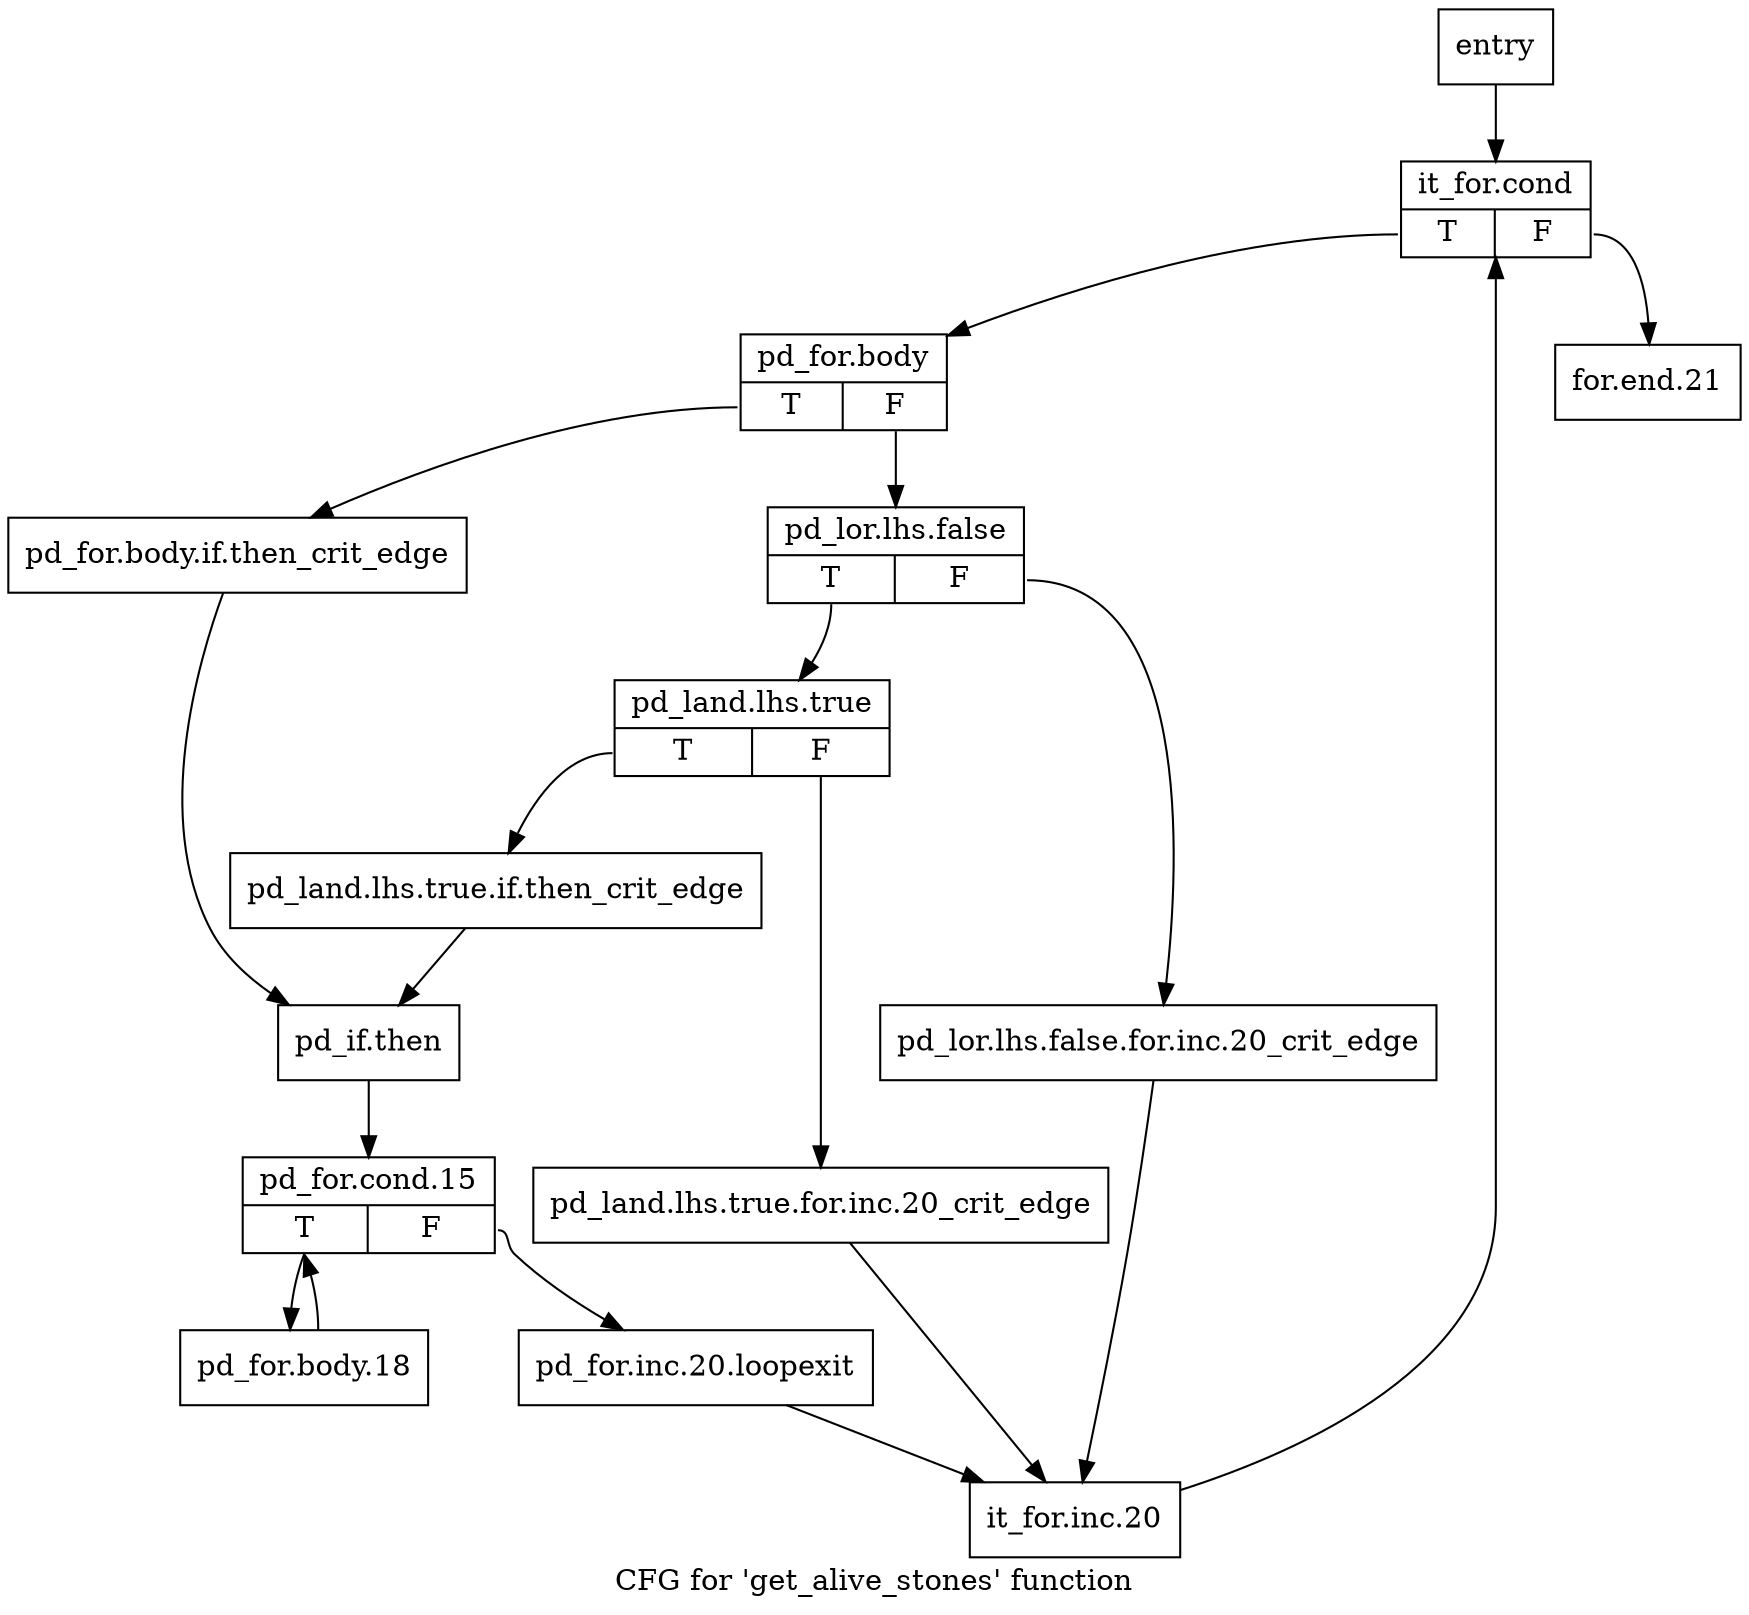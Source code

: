 digraph "CFG for 'get_alive_stones' function" {
	label="CFG for 'get_alive_stones' function";

	Node0x2e945e0 [shape=record,label="{entry}"];
	Node0x2e945e0 -> Node0x2e94630;
	Node0x2e94630 [shape=record,label="{it_for.cond|{<s0>T|<s1>F}}"];
	Node0x2e94630:s0 -> Node0x2e94680;
	Node0x2e94630:s1 -> Node0x2e94a40;
	Node0x2e94680 [shape=record,label="{pd_for.body|{<s0>T|<s1>F}}"];
	Node0x2e94680:s0 -> Node0x2e946d0;
	Node0x2e94680:s1 -> Node0x2e94720;
	Node0x2e946d0 [shape=record,label="{pd_for.body.if.then_crit_edge}"];
	Node0x2e946d0 -> Node0x2e948b0;
	Node0x2e94720 [shape=record,label="{pd_lor.lhs.false|{<s0>T|<s1>F}}"];
	Node0x2e94720:s0 -> Node0x2e947c0;
	Node0x2e94720:s1 -> Node0x2e94770;
	Node0x2e94770 [shape=record,label="{pd_lor.lhs.false.for.inc.20_crit_edge}"];
	Node0x2e94770 -> Node0x2e949f0;
	Node0x2e947c0 [shape=record,label="{pd_land.lhs.true|{<s0>T|<s1>F}}"];
	Node0x2e947c0:s0 -> Node0x2e94860;
	Node0x2e947c0:s1 -> Node0x2e94810;
	Node0x2e94810 [shape=record,label="{pd_land.lhs.true.for.inc.20_crit_edge}"];
	Node0x2e94810 -> Node0x2e949f0;
	Node0x2e94860 [shape=record,label="{pd_land.lhs.true.if.then_crit_edge}"];
	Node0x2e94860 -> Node0x2e948b0;
	Node0x2e948b0 [shape=record,label="{pd_if.then}"];
	Node0x2e948b0 -> Node0x2e94900;
	Node0x2e94900 [shape=record,label="{pd_for.cond.15|{<s0>T|<s1>F}}"];
	Node0x2e94900:s0 -> Node0x2e94950;
	Node0x2e94900:s1 -> Node0x2e949a0;
	Node0x2e94950 [shape=record,label="{pd_for.body.18}"];
	Node0x2e94950 -> Node0x2e94900;
	Node0x2e949a0 [shape=record,label="{pd_for.inc.20.loopexit}"];
	Node0x2e949a0 -> Node0x2e949f0;
	Node0x2e949f0 [shape=record,label="{it_for.inc.20}"];
	Node0x2e949f0 -> Node0x2e94630;
	Node0x2e94a40 [shape=record,label="{for.end.21}"];
}
